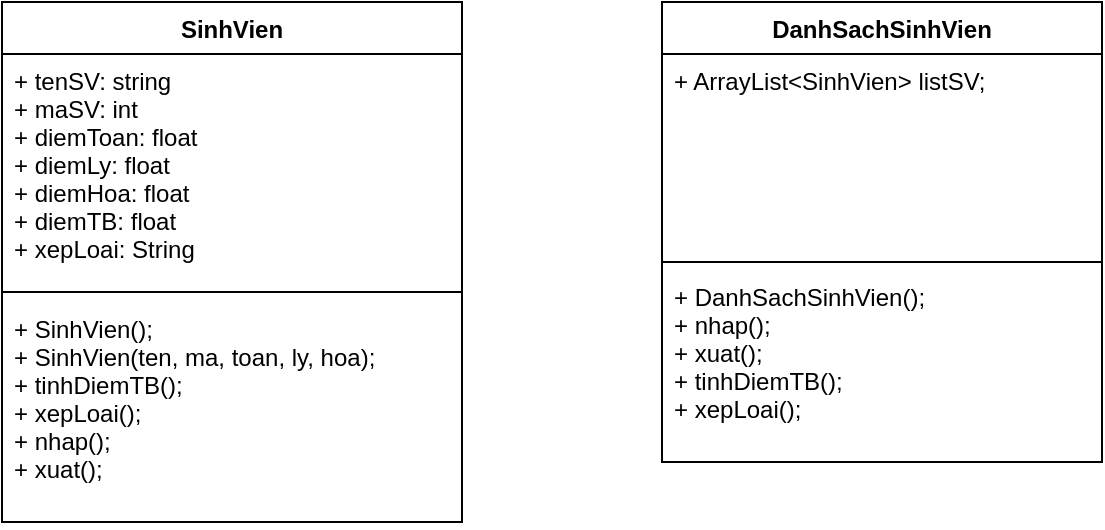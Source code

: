 <mxfile version="14.4.8" type="github">
  <diagram id="fFWCFoptUsp6qO4R4GOw" name="Page-1">
    <mxGraphModel dx="1038" dy="532" grid="1" gridSize="10" guides="1" tooltips="1" connect="1" arrows="1" fold="1" page="1" pageScale="1" pageWidth="827" pageHeight="1169" math="0" shadow="0">
      <root>
        <mxCell id="0" />
        <mxCell id="1" parent="0" />
        <mxCell id="zKnBD9OOjZ6qVMltD_tS-1" value="SinhVien" style="swimlane;fontStyle=1;align=center;verticalAlign=top;childLayout=stackLayout;horizontal=1;startSize=26;horizontalStack=0;resizeParent=1;resizeParentMax=0;resizeLast=0;collapsible=1;marginBottom=0;" vertex="1" parent="1">
          <mxGeometry x="120" y="160" width="230" height="260" as="geometry" />
        </mxCell>
        <mxCell id="zKnBD9OOjZ6qVMltD_tS-2" value="+ tenSV: string&#xa;+ maSV: int&#xa;+ diemToan: float&#xa;+ diemLy: float&#xa;+ diemHoa: float&#xa;+ diemTB: float&#xa;+ xepLoai: String" style="text;strokeColor=none;fillColor=none;align=left;verticalAlign=top;spacingLeft=4;spacingRight=4;overflow=hidden;rotatable=0;points=[[0,0.5],[1,0.5]];portConstraint=eastwest;" vertex="1" parent="zKnBD9OOjZ6qVMltD_tS-1">
          <mxGeometry y="26" width="230" height="114" as="geometry" />
        </mxCell>
        <mxCell id="zKnBD9OOjZ6qVMltD_tS-3" value="" style="line;strokeWidth=1;fillColor=none;align=left;verticalAlign=middle;spacingTop=-1;spacingLeft=3;spacingRight=3;rotatable=0;labelPosition=right;points=[];portConstraint=eastwest;" vertex="1" parent="zKnBD9OOjZ6qVMltD_tS-1">
          <mxGeometry y="140" width="230" height="10" as="geometry" />
        </mxCell>
        <mxCell id="zKnBD9OOjZ6qVMltD_tS-4" value="+ SinhVien();&#xa;+ SinhVien(ten, ma, toan, ly, hoa);&#xa;+ tinhDiemTB();&#xa;+ xepLoai();&#xa;+ nhap();&#xa;+ xuat();" style="text;strokeColor=none;fillColor=none;align=left;verticalAlign=top;spacingLeft=4;spacingRight=4;overflow=hidden;rotatable=0;points=[[0,0.5],[1,0.5]];portConstraint=eastwest;" vertex="1" parent="zKnBD9OOjZ6qVMltD_tS-1">
          <mxGeometry y="150" width="230" height="110" as="geometry" />
        </mxCell>
        <mxCell id="zKnBD9OOjZ6qVMltD_tS-5" value="DanhSachSinhVien" style="swimlane;fontStyle=1;align=center;verticalAlign=top;childLayout=stackLayout;horizontal=1;startSize=26;horizontalStack=0;resizeParent=1;resizeParentMax=0;resizeLast=0;collapsible=1;marginBottom=0;" vertex="1" parent="1">
          <mxGeometry x="450" y="160" width="220" height="230" as="geometry" />
        </mxCell>
        <mxCell id="zKnBD9OOjZ6qVMltD_tS-6" value="+ ArrayList&lt;SinhVien&gt; listSV;" style="text;strokeColor=none;fillColor=none;align=left;verticalAlign=top;spacingLeft=4;spacingRight=4;overflow=hidden;rotatable=0;points=[[0,0.5],[1,0.5]];portConstraint=eastwest;" vertex="1" parent="zKnBD9OOjZ6qVMltD_tS-5">
          <mxGeometry y="26" width="220" height="100" as="geometry" />
        </mxCell>
        <mxCell id="zKnBD9OOjZ6qVMltD_tS-7" value="" style="line;strokeWidth=1;fillColor=none;align=left;verticalAlign=middle;spacingTop=-1;spacingLeft=3;spacingRight=3;rotatable=0;labelPosition=right;points=[];portConstraint=eastwest;" vertex="1" parent="zKnBD9OOjZ6qVMltD_tS-5">
          <mxGeometry y="126" width="220" height="8" as="geometry" />
        </mxCell>
        <mxCell id="zKnBD9OOjZ6qVMltD_tS-8" value="+ DanhSachSinhVien();&#xa;+ nhap();&#xa;+ xuat();&#xa;+ tinhDiemTB();&#xa;+ xepLoai();&#xa;" style="text;strokeColor=none;fillColor=none;align=left;verticalAlign=top;spacingLeft=4;spacingRight=4;overflow=hidden;rotatable=0;points=[[0,0.5],[1,0.5]];portConstraint=eastwest;" vertex="1" parent="zKnBD9OOjZ6qVMltD_tS-5">
          <mxGeometry y="134" width="220" height="96" as="geometry" />
        </mxCell>
      </root>
    </mxGraphModel>
  </diagram>
</mxfile>
